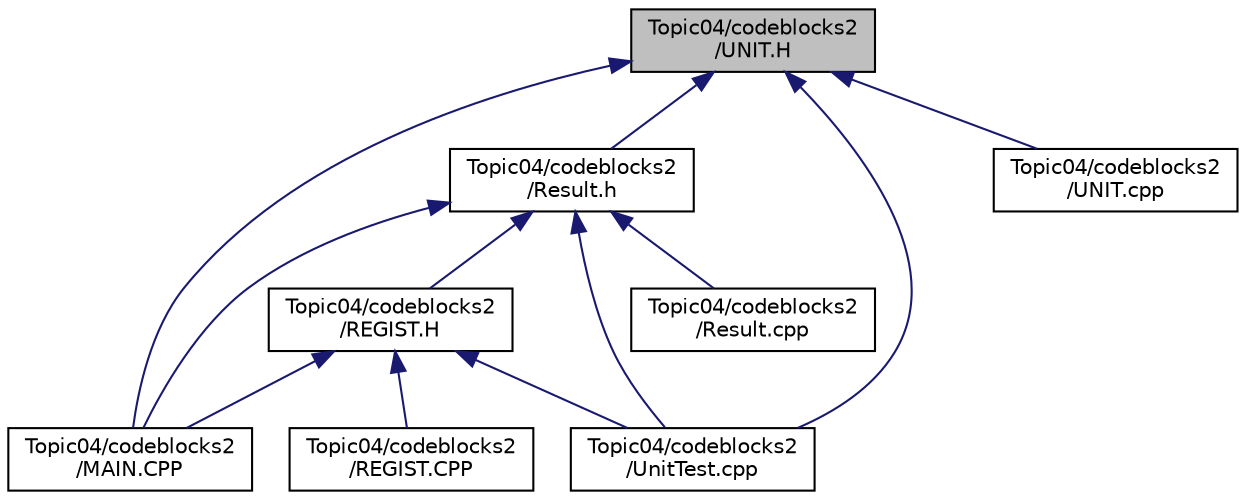 digraph "Topic04/codeblocks2/UNIT.H"
{
  edge [fontname="Helvetica",fontsize="10",labelfontname="Helvetica",labelfontsize="10"];
  node [fontname="Helvetica",fontsize="10",shape=record];
  Node3 [label="Topic04/codeblocks2\l/UNIT.H",height=0.2,width=0.4,color="black", fillcolor="grey75", style="filled", fontcolor="black"];
  Node3 -> Node4 [dir="back",color="midnightblue",fontsize="10",style="solid",fontname="Helvetica"];
  Node4 [label="Topic04/codeblocks2\l/MAIN.CPP",height=0.2,width=0.4,color="black", fillcolor="white", style="filled",URL="$_topic04_2codeblocks2_2main_8cpp.html"];
  Node3 -> Node5 [dir="back",color="midnightblue",fontsize="10",style="solid",fontname="Helvetica"];
  Node5 [label="Topic04/codeblocks2\l/Result.h",height=0.2,width=0.4,color="black", fillcolor="white", style="filled",URL="$_topic04_2codeblocks2_2_result_8h.html"];
  Node5 -> Node6 [dir="back",color="midnightblue",fontsize="10",style="solid",fontname="Helvetica"];
  Node6 [label="Topic04/codeblocks2\l/REGIST.H",height=0.2,width=0.4,color="black", fillcolor="white", style="filled",URL="$_topic04_2codeblocks2_2_r_e_g_i_s_t_8_h.html"];
  Node6 -> Node4 [dir="back",color="midnightblue",fontsize="10",style="solid",fontname="Helvetica"];
  Node6 -> Node7 [dir="back",color="midnightblue",fontsize="10",style="solid",fontname="Helvetica"];
  Node7 [label="Topic04/codeblocks2\l/REGIST.CPP",height=0.2,width=0.4,color="black", fillcolor="white", style="filled",URL="$_topic04_2codeblocks2_2_r_e_g_i_s_t_8_c_p_p.html"];
  Node6 -> Node8 [dir="back",color="midnightblue",fontsize="10",style="solid",fontname="Helvetica"];
  Node8 [label="Topic04/codeblocks2\l/UnitTest.cpp",height=0.2,width=0.4,color="black", fillcolor="white", style="filled",URL="$codeblocks2_2_unit_test_8cpp.html"];
  Node5 -> Node4 [dir="back",color="midnightblue",fontsize="10",style="solid",fontname="Helvetica"];
  Node5 -> Node9 [dir="back",color="midnightblue",fontsize="10",style="solid",fontname="Helvetica"];
  Node9 [label="Topic04/codeblocks2\l/Result.cpp",height=0.2,width=0.4,color="black", fillcolor="white", style="filled",URL="$_topic04_2codeblocks2_2_result_8cpp.html"];
  Node5 -> Node8 [dir="back",color="midnightblue",fontsize="10",style="solid",fontname="Helvetica"];
  Node3 -> Node10 [dir="back",color="midnightblue",fontsize="10",style="solid",fontname="Helvetica"];
  Node10 [label="Topic04/codeblocks2\l/UNIT.cpp",height=0.2,width=0.4,color="black", fillcolor="white", style="filled",URL="$_topic04_2codeblocks2_2_u_n_i_t_8cpp.html"];
  Node3 -> Node8 [dir="back",color="midnightblue",fontsize="10",style="solid",fontname="Helvetica"];
}
